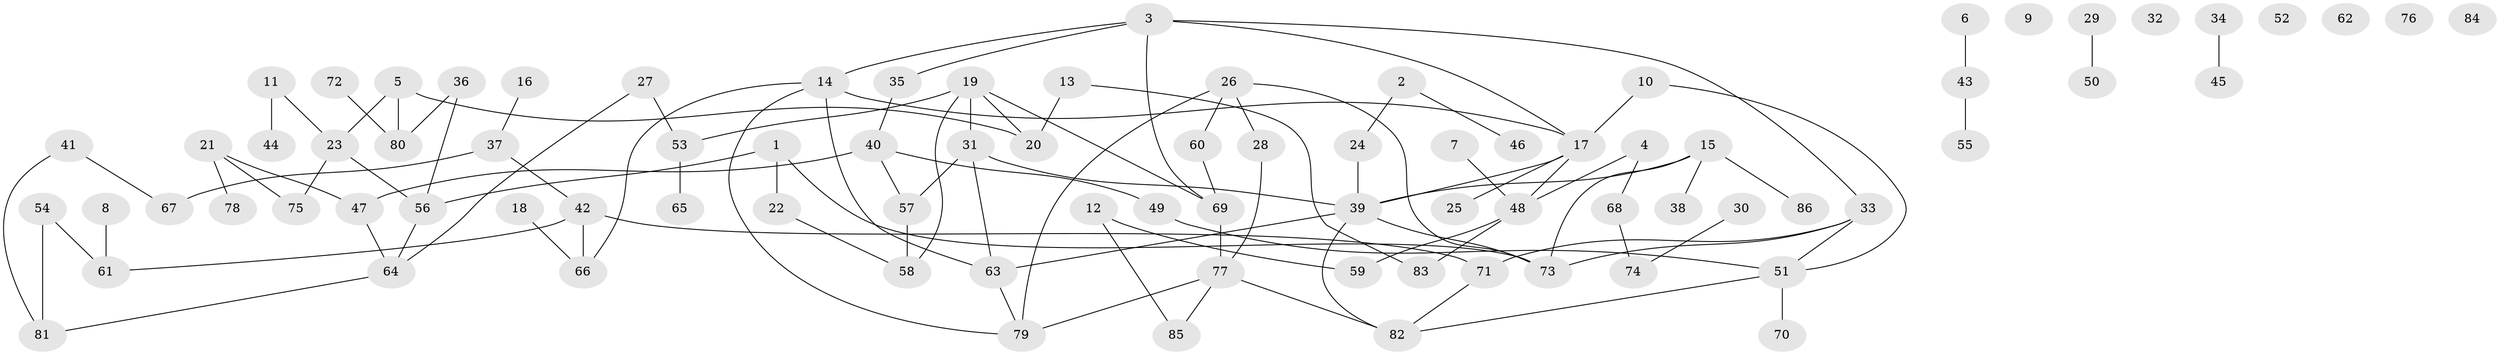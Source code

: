 // Generated by graph-tools (version 1.1) at 2025/49/03/09/25 03:49:13]
// undirected, 86 vertices, 105 edges
graph export_dot {
graph [start="1"]
  node [color=gray90,style=filled];
  1;
  2;
  3;
  4;
  5;
  6;
  7;
  8;
  9;
  10;
  11;
  12;
  13;
  14;
  15;
  16;
  17;
  18;
  19;
  20;
  21;
  22;
  23;
  24;
  25;
  26;
  27;
  28;
  29;
  30;
  31;
  32;
  33;
  34;
  35;
  36;
  37;
  38;
  39;
  40;
  41;
  42;
  43;
  44;
  45;
  46;
  47;
  48;
  49;
  50;
  51;
  52;
  53;
  54;
  55;
  56;
  57;
  58;
  59;
  60;
  61;
  62;
  63;
  64;
  65;
  66;
  67;
  68;
  69;
  70;
  71;
  72;
  73;
  74;
  75;
  76;
  77;
  78;
  79;
  80;
  81;
  82;
  83;
  84;
  85;
  86;
  1 -- 22;
  1 -- 56;
  1 -- 73;
  2 -- 24;
  2 -- 46;
  3 -- 14;
  3 -- 17;
  3 -- 33;
  3 -- 35;
  3 -- 69;
  4 -- 48;
  4 -- 68;
  5 -- 20;
  5 -- 23;
  5 -- 80;
  6 -- 43;
  7 -- 48;
  8 -- 61;
  10 -- 17;
  10 -- 51;
  11 -- 23;
  11 -- 44;
  12 -- 59;
  12 -- 85;
  13 -- 20;
  13 -- 83;
  14 -- 17;
  14 -- 63;
  14 -- 66;
  14 -- 79;
  15 -- 38;
  15 -- 39;
  15 -- 73;
  15 -- 86;
  16 -- 37;
  17 -- 25;
  17 -- 39;
  17 -- 48;
  18 -- 66;
  19 -- 20;
  19 -- 31;
  19 -- 53;
  19 -- 58;
  19 -- 69;
  21 -- 47;
  21 -- 75;
  21 -- 78;
  22 -- 58;
  23 -- 56;
  23 -- 75;
  24 -- 39;
  26 -- 28;
  26 -- 60;
  26 -- 73;
  26 -- 79;
  27 -- 53;
  27 -- 64;
  28 -- 77;
  29 -- 50;
  30 -- 74;
  31 -- 39;
  31 -- 57;
  31 -- 63;
  33 -- 51;
  33 -- 71;
  33 -- 73;
  34 -- 45;
  35 -- 40;
  36 -- 56;
  36 -- 80;
  37 -- 42;
  37 -- 67;
  39 -- 63;
  39 -- 73;
  39 -- 82;
  40 -- 47;
  40 -- 49;
  40 -- 57;
  41 -- 67;
  41 -- 81;
  42 -- 61;
  42 -- 66;
  42 -- 71;
  43 -- 55;
  47 -- 64;
  48 -- 59;
  48 -- 83;
  49 -- 51;
  51 -- 70;
  51 -- 82;
  53 -- 65;
  54 -- 61;
  54 -- 81;
  56 -- 64;
  57 -- 58;
  60 -- 69;
  63 -- 79;
  64 -- 81;
  68 -- 74;
  69 -- 77;
  71 -- 82;
  72 -- 80;
  77 -- 79;
  77 -- 82;
  77 -- 85;
}
